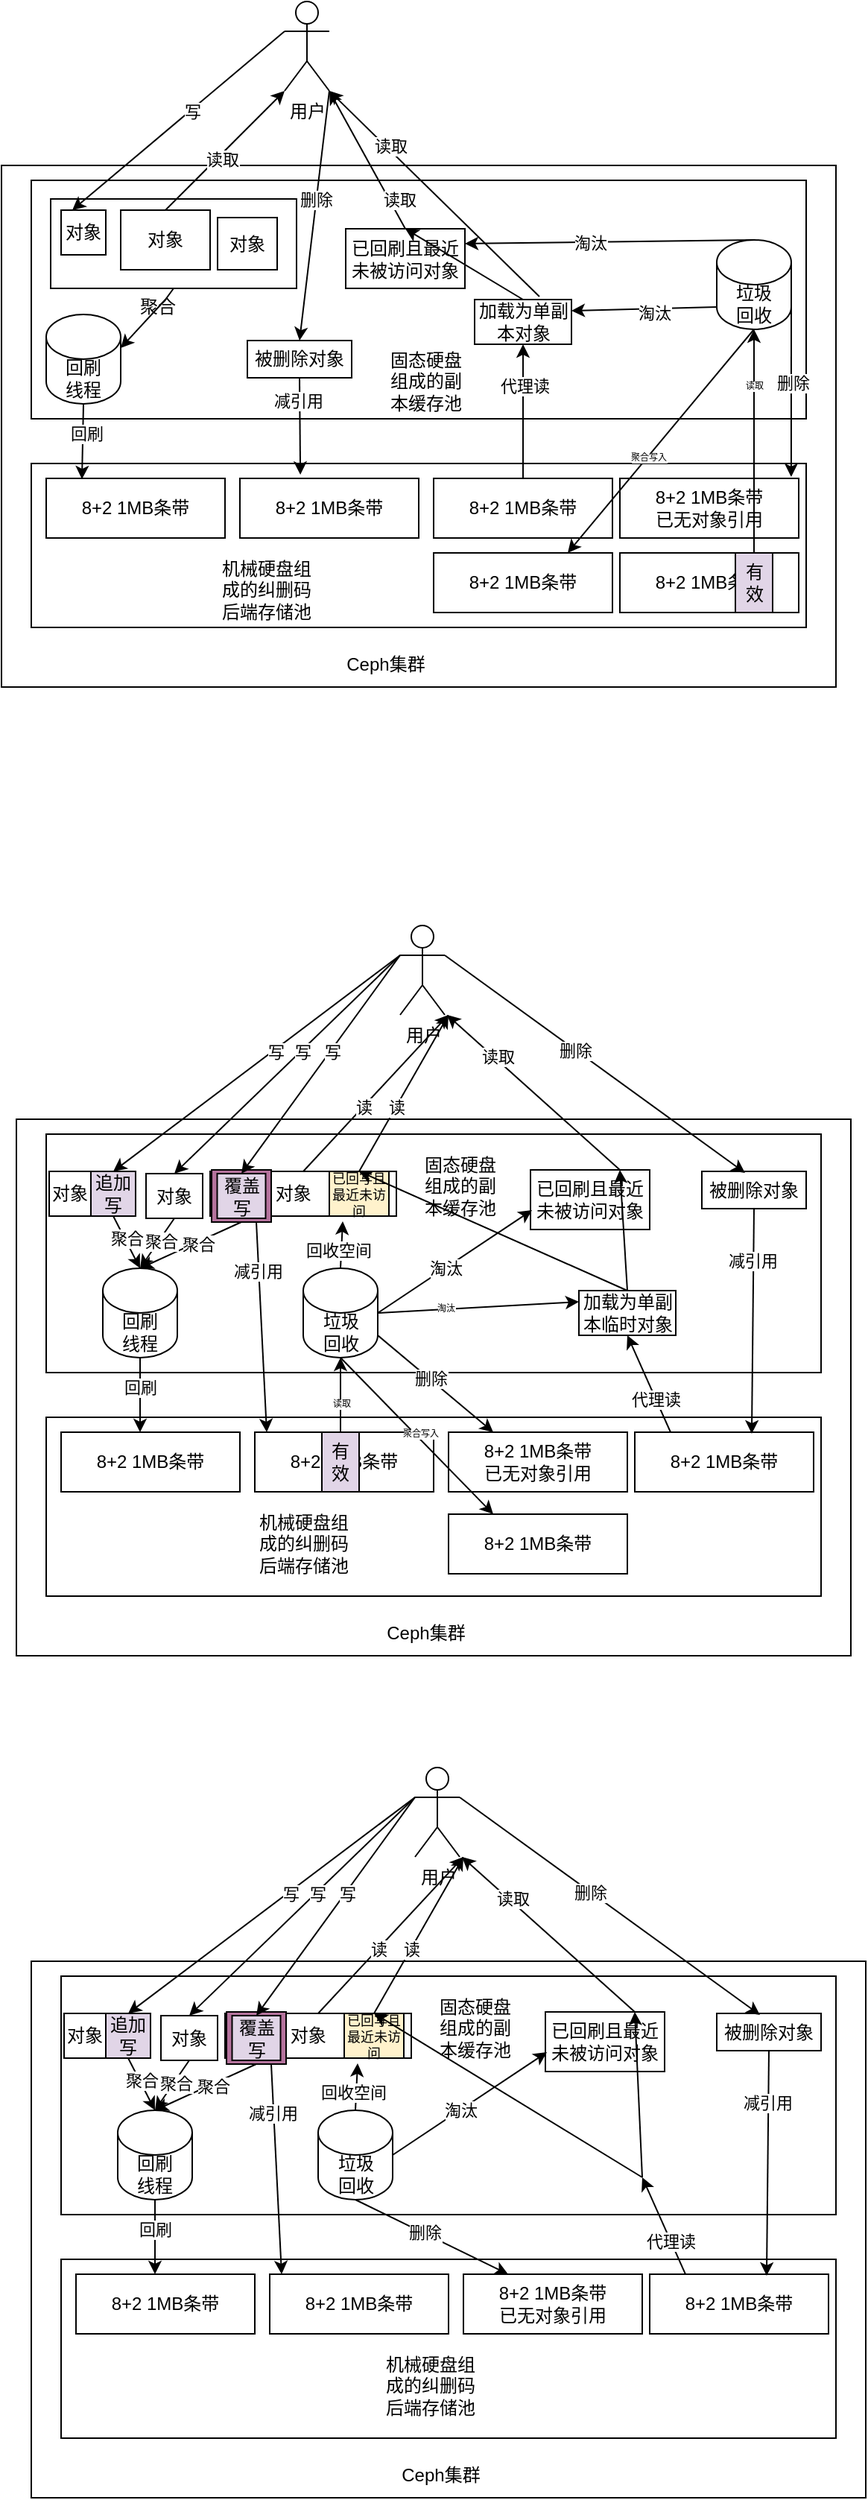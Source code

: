<mxfile version="16.2.4" type="github">
  <diagram id="rSxg76fsn9WhGjWiy16f" name="Page-1">
    <mxGraphModel dx="996" dy="1722" grid="1" gridSize="10" guides="1" tooltips="1" connect="1" arrows="1" fold="1" page="1" pageScale="1" pageWidth="827" pageHeight="1169" math="0" shadow="0">
      <root>
        <mxCell id="0" />
        <mxCell id="1" parent="0" />
        <mxCell id="ADjkdzr7C2Tf3Vvq1YZ3-55" value="" style="rounded=0;whiteSpace=wrap;html=1;" vertex="1" parent="1">
          <mxGeometry x="100" y="70" width="560" height="350" as="geometry" />
        </mxCell>
        <mxCell id="ADjkdzr7C2Tf3Vvq1YZ3-4" value="" style="rounded=0;whiteSpace=wrap;html=1;" vertex="1" parent="1">
          <mxGeometry x="120" y="80" width="520" height="160" as="geometry" />
        </mxCell>
        <mxCell id="ADjkdzr7C2Tf3Vvq1YZ3-5" value="" style="rounded=0;whiteSpace=wrap;html=1;" vertex="1" parent="1">
          <mxGeometry x="120" y="270" width="520" height="110" as="geometry" />
        </mxCell>
        <mxCell id="ADjkdzr7C2Tf3Vvq1YZ3-6" value="固态硬盘组成的副本缓存池" style="text;html=1;strokeColor=none;fillColor=none;align=center;verticalAlign=middle;whiteSpace=wrap;rounded=0;" vertex="1" parent="1">
          <mxGeometry x="355" y="190" width="60" height="50" as="geometry" />
        </mxCell>
        <mxCell id="ADjkdzr7C2Tf3Vvq1YZ3-7" value="机械硬盘组成的纠删码后端存储池" style="text;html=1;strokeColor=none;fillColor=none;align=center;verticalAlign=middle;whiteSpace=wrap;rounded=0;" vertex="1" parent="1">
          <mxGeometry x="242.5" y="320" width="70" height="70" as="geometry" />
        </mxCell>
        <mxCell id="ADjkdzr7C2Tf3Vvq1YZ3-15" value="8+2 1MB条带" style="rounded=0;whiteSpace=wrap;html=1;" vertex="1" parent="1">
          <mxGeometry x="130" y="280" width="120" height="40" as="geometry" />
        </mxCell>
        <mxCell id="ADjkdzr7C2Tf3Vvq1YZ3-19" value="" style="rounded=0;whiteSpace=wrap;html=1;" vertex="1" parent="1">
          <mxGeometry x="133" y="92.5" width="165" height="60" as="geometry" />
        </mxCell>
        <mxCell id="ADjkdzr7C2Tf3Vvq1YZ3-16" value="8+2 1MB条带" style="rounded=0;whiteSpace=wrap;html=1;" vertex="1" parent="1">
          <mxGeometry x="260" y="280" width="120" height="40" as="geometry" />
        </mxCell>
        <mxCell id="ADjkdzr7C2Tf3Vvq1YZ3-17" value="8+2 1MB条带&lt;br&gt;已无对象引用" style="rounded=0;whiteSpace=wrap;html=1;" vertex="1" parent="1">
          <mxGeometry x="515" y="280" width="120" height="40" as="geometry" />
        </mxCell>
        <mxCell id="ADjkdzr7C2Tf3Vvq1YZ3-18" value="8+2 1MB条带" style="rounded=0;whiteSpace=wrap;html=1;" vertex="1" parent="1">
          <mxGeometry x="390" y="280" width="120" height="40" as="geometry" />
        </mxCell>
        <mxCell id="ADjkdzr7C2Tf3Vvq1YZ3-8" value="对象" style="rounded=0;whiteSpace=wrap;html=1;" vertex="1" parent="1">
          <mxGeometry x="140" y="100" width="30" height="30" as="geometry" />
        </mxCell>
        <mxCell id="ADjkdzr7C2Tf3Vvq1YZ3-9" value="对象" style="rounded=0;whiteSpace=wrap;html=1;" vertex="1" parent="1">
          <mxGeometry x="180" y="100" width="60" height="40" as="geometry" />
        </mxCell>
        <mxCell id="ADjkdzr7C2Tf3Vvq1YZ3-10" value="对象" style="rounded=0;whiteSpace=wrap;html=1;" vertex="1" parent="1">
          <mxGeometry x="245" y="105" width="40" height="35" as="geometry" />
        </mxCell>
        <mxCell id="ADjkdzr7C2Tf3Vvq1YZ3-21" value="" style="endArrow=classic;html=1;rounded=0;exitX=0.5;exitY=1;exitDx=0;exitDy=0;entryX=1;entryY=0;entryDx=0;entryDy=22.5;entryPerimeter=0;" edge="1" parent="1" source="ADjkdzr7C2Tf3Vvq1YZ3-19" target="ADjkdzr7C2Tf3Vvq1YZ3-50">
          <mxGeometry width="50" height="50" relative="1" as="geometry">
            <mxPoint x="300" y="230" as="sourcePoint" />
            <mxPoint x="350" y="180" as="targetPoint" />
            <Array as="points">
              <mxPoint x="210" y="160" />
            </Array>
          </mxGeometry>
        </mxCell>
        <mxCell id="ADjkdzr7C2Tf3Vvq1YZ3-25" value="用户" style="shape=umlActor;verticalLabelPosition=bottom;verticalAlign=top;html=1;outlineConnect=0;" vertex="1" parent="1">
          <mxGeometry x="290" y="-40" width="30" height="60" as="geometry" />
        </mxCell>
        <mxCell id="ADjkdzr7C2Tf3Vvq1YZ3-26" value="" style="endArrow=classic;html=1;rounded=0;entryX=0.25;entryY=0;entryDx=0;entryDy=0;exitX=0;exitY=0.333;exitDx=0;exitDy=0;exitPerimeter=0;" edge="1" parent="1" source="ADjkdzr7C2Tf3Vvq1YZ3-25" target="ADjkdzr7C2Tf3Vvq1YZ3-8">
          <mxGeometry width="50" height="50" relative="1" as="geometry">
            <mxPoint x="310" y="-40" as="sourcePoint" />
            <mxPoint x="350" y="180" as="targetPoint" />
          </mxGeometry>
        </mxCell>
        <mxCell id="ADjkdzr7C2Tf3Vvq1YZ3-27" value="写" style="edgeLabel;html=1;align=center;verticalAlign=middle;resizable=0;points=[];" vertex="1" connectable="0" parent="ADjkdzr7C2Tf3Vvq1YZ3-26">
          <mxGeometry x="-0.122" y="1" relative="1" as="geometry">
            <mxPoint as="offset" />
          </mxGeometry>
        </mxCell>
        <mxCell id="ADjkdzr7C2Tf3Vvq1YZ3-28" value="" style="endArrow=classic;html=1;rounded=0;exitX=0.5;exitY=0;exitDx=0;exitDy=0;entryX=0;entryY=1;entryDx=0;entryDy=0;entryPerimeter=0;" edge="1" parent="1" source="ADjkdzr7C2Tf3Vvq1YZ3-9" target="ADjkdzr7C2Tf3Vvq1YZ3-25">
          <mxGeometry width="50" height="50" relative="1" as="geometry">
            <mxPoint x="308" y="190" as="sourcePoint" />
            <mxPoint x="320" y="-40" as="targetPoint" />
          </mxGeometry>
        </mxCell>
        <mxCell id="ADjkdzr7C2Tf3Vvq1YZ3-29" value="读取" style="edgeLabel;html=1;align=center;verticalAlign=middle;resizable=0;points=[];" vertex="1" connectable="0" parent="ADjkdzr7C2Tf3Vvq1YZ3-28">
          <mxGeometry x="-0.104" y="-3" relative="1" as="geometry">
            <mxPoint y="-1" as="offset" />
          </mxGeometry>
        </mxCell>
        <mxCell id="ADjkdzr7C2Tf3Vvq1YZ3-30" value="" style="endArrow=classic;html=1;rounded=0;entryX=1;entryY=1;entryDx=0;entryDy=0;entryPerimeter=0;exitX=0.5;exitY=0;exitDx=0;exitDy=0;" edge="1" parent="1" source="ADjkdzr7C2Tf3Vvq1YZ3-34" target="ADjkdzr7C2Tf3Vvq1YZ3-25">
          <mxGeometry width="50" height="50" relative="1" as="geometry">
            <mxPoint x="300" y="230" as="sourcePoint" />
            <mxPoint x="350" y="180" as="targetPoint" />
          </mxGeometry>
        </mxCell>
        <mxCell id="ADjkdzr7C2Tf3Vvq1YZ3-31" value="读取" style="edgeLabel;html=1;align=center;verticalAlign=middle;resizable=0;points=[];" vertex="1" connectable="0" parent="ADjkdzr7C2Tf3Vvq1YZ3-30">
          <mxGeometry x="0.44" y="-2" relative="1" as="geometry">
            <mxPoint x="31" y="48" as="offset" />
          </mxGeometry>
        </mxCell>
        <mxCell id="ADjkdzr7C2Tf3Vvq1YZ3-34" value="已回刷且最近未被访问对象" style="rounded=0;whiteSpace=wrap;html=1;" vertex="1" parent="1">
          <mxGeometry x="331" y="112.5" width="80" height="40" as="geometry" />
        </mxCell>
        <mxCell id="ADjkdzr7C2Tf3Vvq1YZ3-36" value="" style="endArrow=classic;html=1;rounded=0;exitX=0.5;exitY=0;exitDx=0;exitDy=0;exitPerimeter=0;entryX=1;entryY=0.25;entryDx=0;entryDy=0;" edge="1" parent="1" source="ADjkdzr7C2Tf3Vvq1YZ3-49" target="ADjkdzr7C2Tf3Vvq1YZ3-34">
          <mxGeometry width="50" height="50" relative="1" as="geometry">
            <mxPoint x="480" y="200" as="sourcePoint" />
            <mxPoint x="570" y="110" as="targetPoint" />
          </mxGeometry>
        </mxCell>
        <mxCell id="ADjkdzr7C2Tf3Vvq1YZ3-37" value="淘汰" style="edgeLabel;html=1;align=center;verticalAlign=middle;resizable=0;points=[];" vertex="1" connectable="0" parent="ADjkdzr7C2Tf3Vvq1YZ3-36">
          <mxGeometry x="0.31" y="1" relative="1" as="geometry">
            <mxPoint x="17" y="-1" as="offset" />
          </mxGeometry>
        </mxCell>
        <mxCell id="ADjkdzr7C2Tf3Vvq1YZ3-40" value="" style="endArrow=classic;html=1;rounded=0;entryX=0.338;entryY=-0.062;entryDx=0;entryDy=0;exitX=0.5;exitY=1;exitDx=0;exitDy=0;entryPerimeter=0;" edge="1" parent="1" source="ADjkdzr7C2Tf3Vvq1YZ3-41" target="ADjkdzr7C2Tf3Vvq1YZ3-16">
          <mxGeometry width="50" height="50" relative="1" as="geometry">
            <mxPoint x="480" y="200" as="sourcePoint" />
            <mxPoint x="530" y="150" as="targetPoint" />
          </mxGeometry>
        </mxCell>
        <mxCell id="ADjkdzr7C2Tf3Vvq1YZ3-44" value="减引用" style="edgeLabel;html=1;align=center;verticalAlign=middle;resizable=0;points=[];" vertex="1" connectable="0" parent="ADjkdzr7C2Tf3Vvq1YZ3-40">
          <mxGeometry x="-0.543" y="-1" relative="1" as="geometry">
            <mxPoint as="offset" />
          </mxGeometry>
        </mxCell>
        <mxCell id="ADjkdzr7C2Tf3Vvq1YZ3-41" value="被删除对象" style="rounded=0;whiteSpace=wrap;html=1;" vertex="1" parent="1">
          <mxGeometry x="265" y="187.5" width="70" height="25" as="geometry" />
        </mxCell>
        <mxCell id="ADjkdzr7C2Tf3Vvq1YZ3-42" value="" style="endArrow=classic;html=1;rounded=0;entryX=0.5;entryY=0;entryDx=0;entryDy=0;exitX=1;exitY=1;exitDx=0;exitDy=0;exitPerimeter=0;" edge="1" parent="1" source="ADjkdzr7C2Tf3Vvq1YZ3-25" target="ADjkdzr7C2Tf3Vvq1YZ3-41">
          <mxGeometry width="50" height="50" relative="1" as="geometry">
            <mxPoint x="320" y="-40" as="sourcePoint" />
            <mxPoint x="530" y="140" as="targetPoint" />
          </mxGeometry>
        </mxCell>
        <mxCell id="ADjkdzr7C2Tf3Vvq1YZ3-43" value="删除" style="edgeLabel;html=1;align=center;verticalAlign=middle;resizable=0;points=[];" vertex="1" connectable="0" parent="ADjkdzr7C2Tf3Vvq1YZ3-42">
          <mxGeometry x="-0.133" y="-1" relative="1" as="geometry">
            <mxPoint as="offset" />
          </mxGeometry>
        </mxCell>
        <mxCell id="ADjkdzr7C2Tf3Vvq1YZ3-45" value="" style="endArrow=classic;html=1;rounded=0;entryX=0.958;entryY=-0.025;entryDx=0;entryDy=0;exitX=1;exitY=1;exitDx=0;exitDy=-15;exitPerimeter=0;entryPerimeter=0;" edge="1" parent="1" source="ADjkdzr7C2Tf3Vvq1YZ3-49" target="ADjkdzr7C2Tf3Vvq1YZ3-17">
          <mxGeometry width="50" height="50" relative="1" as="geometry">
            <mxPoint x="480" y="190" as="sourcePoint" />
            <mxPoint x="530" y="140" as="targetPoint" />
          </mxGeometry>
        </mxCell>
        <mxCell id="ADjkdzr7C2Tf3Vvq1YZ3-47" value="删除" style="edgeLabel;html=1;align=center;verticalAlign=middle;resizable=0;points=[];" vertex="1" connectable="0" parent="ADjkdzr7C2Tf3Vvq1YZ3-45">
          <mxGeometry x="-0.118" relative="1" as="geometry">
            <mxPoint x="1" as="offset" />
          </mxGeometry>
        </mxCell>
        <mxCell id="ADjkdzr7C2Tf3Vvq1YZ3-48" value="加载为单副本对象" style="rounded=0;whiteSpace=wrap;html=1;" vertex="1" parent="1">
          <mxGeometry x="417.5" y="160" width="65" height="30" as="geometry" />
        </mxCell>
        <mxCell id="ADjkdzr7C2Tf3Vvq1YZ3-49" value="垃圾&lt;br&gt;回收" style="shape=cylinder3;whiteSpace=wrap;html=1;boundedLbl=1;backgroundOutline=1;size=15;" vertex="1" parent="1">
          <mxGeometry x="580" y="120" width="50" height="60" as="geometry" />
        </mxCell>
        <mxCell id="ADjkdzr7C2Tf3Vvq1YZ3-50" value="回刷&lt;br&gt;线程" style="shape=cylinder3;whiteSpace=wrap;html=1;boundedLbl=1;backgroundOutline=1;size=15;" vertex="1" parent="1">
          <mxGeometry x="130" y="170" width="50" height="60" as="geometry" />
        </mxCell>
        <mxCell id="ADjkdzr7C2Tf3Vvq1YZ3-51" value="聚合" style="text;html=1;strokeColor=none;fillColor=none;align=center;verticalAlign=middle;whiteSpace=wrap;rounded=0;" vertex="1" parent="1">
          <mxGeometry x="190" y="160" width="30" height="10" as="geometry" />
        </mxCell>
        <mxCell id="ADjkdzr7C2Tf3Vvq1YZ3-52" value="" style="endArrow=classic;html=1;rounded=0;exitX=0.5;exitY=1;exitDx=0;exitDy=0;exitPerimeter=0;entryX=0.2;entryY=0.013;entryDx=0;entryDy=0;entryPerimeter=0;" edge="1" parent="1" source="ADjkdzr7C2Tf3Vvq1YZ3-50" target="ADjkdzr7C2Tf3Vvq1YZ3-15">
          <mxGeometry width="50" height="50" relative="1" as="geometry">
            <mxPoint x="480" y="180" as="sourcePoint" />
            <mxPoint x="530" y="130" as="targetPoint" />
          </mxGeometry>
        </mxCell>
        <mxCell id="ADjkdzr7C2Tf3Vvq1YZ3-54" value="回刷" style="edgeLabel;html=1;align=center;verticalAlign=middle;resizable=0;points=[];" vertex="1" connectable="0" parent="ADjkdzr7C2Tf3Vvq1YZ3-52">
          <mxGeometry x="-0.44" relative="1" as="geometry">
            <mxPoint x="2" y="6" as="offset" />
          </mxGeometry>
        </mxCell>
        <mxCell id="ADjkdzr7C2Tf3Vvq1YZ3-56" value="Ceph集群" style="text;html=1;strokeColor=none;fillColor=none;align=center;verticalAlign=middle;whiteSpace=wrap;rounded=0;" vertex="1" parent="1">
          <mxGeometry x="327.5" y="390" width="60" height="30" as="geometry" />
        </mxCell>
        <mxCell id="ADjkdzr7C2Tf3Vvq1YZ3-61" value="" style="rounded=0;whiteSpace=wrap;html=1;" vertex="1" parent="1">
          <mxGeometry x="110" y="710" width="560" height="360" as="geometry" />
        </mxCell>
        <mxCell id="ADjkdzr7C2Tf3Vvq1YZ3-62" value="" style="rounded=0;whiteSpace=wrap;html=1;" vertex="1" parent="1">
          <mxGeometry x="130" y="720" width="520" height="160" as="geometry" />
        </mxCell>
        <mxCell id="ADjkdzr7C2Tf3Vvq1YZ3-63" value="" style="rounded=0;whiteSpace=wrap;html=1;" vertex="1" parent="1">
          <mxGeometry x="130" y="910" width="520" height="120" as="geometry" />
        </mxCell>
        <mxCell id="ADjkdzr7C2Tf3Vvq1YZ3-64" value="固态硬盘组成的副本缓存池" style="text;html=1;strokeColor=none;fillColor=none;align=center;verticalAlign=middle;whiteSpace=wrap;rounded=0;" vertex="1" parent="1">
          <mxGeometry x="377.5" y="730" width="60" height="50" as="geometry" />
        </mxCell>
        <mxCell id="ADjkdzr7C2Tf3Vvq1YZ3-65" value="机械硬盘组成的纠删码后端存储池" style="text;html=1;strokeColor=none;fillColor=none;align=center;verticalAlign=middle;whiteSpace=wrap;rounded=0;" vertex="1" parent="1">
          <mxGeometry x="267.5" y="960" width="70" height="70" as="geometry" />
        </mxCell>
        <mxCell id="ADjkdzr7C2Tf3Vvq1YZ3-66" value="8+2 1MB条带" style="rounded=0;whiteSpace=wrap;html=1;" vertex="1" parent="1">
          <mxGeometry x="140" y="920" width="120" height="40" as="geometry" />
        </mxCell>
        <mxCell id="ADjkdzr7C2Tf3Vvq1YZ3-67" value="8+2 1MB条带" style="rounded=0;whiteSpace=wrap;html=1;" vertex="1" parent="1">
          <mxGeometry x="270" y="920" width="120" height="40" as="geometry" />
        </mxCell>
        <mxCell id="ADjkdzr7C2Tf3Vvq1YZ3-68" value="8+2 1MB条带" style="rounded=0;whiteSpace=wrap;html=1;" vertex="1" parent="1">
          <mxGeometry x="525" y="920" width="120" height="40" as="geometry" />
        </mxCell>
        <mxCell id="ADjkdzr7C2Tf3Vvq1YZ3-69" value="8+2 1MB条带&lt;br&gt;已无对象引用" style="rounded=0;whiteSpace=wrap;html=1;" vertex="1" parent="1">
          <mxGeometry x="400" y="920" width="120" height="40" as="geometry" />
        </mxCell>
        <mxCell id="ADjkdzr7C2Tf3Vvq1YZ3-71" value="用户" style="shape=umlActor;verticalLabelPosition=bottom;verticalAlign=top;html=1;outlineConnect=0;" vertex="1" parent="1">
          <mxGeometry x="367.5" y="580" width="30" height="60" as="geometry" />
        </mxCell>
        <mxCell id="ADjkdzr7C2Tf3Vvq1YZ3-72" value="" style="endArrow=classic;html=1;rounded=0;entryX=0.5;entryY=0;entryDx=0;entryDy=0;exitX=0;exitY=0.333;exitDx=0;exitDy=0;exitPerimeter=0;" edge="1" parent="1" source="ADjkdzr7C2Tf3Vvq1YZ3-71" target="ADjkdzr7C2Tf3Vvq1YZ3-99">
          <mxGeometry width="50" height="50" relative="1" as="geometry">
            <mxPoint x="320" y="600" as="sourcePoint" />
            <mxPoint x="220" y="740" as="targetPoint" />
          </mxGeometry>
        </mxCell>
        <mxCell id="ADjkdzr7C2Tf3Vvq1YZ3-73" value="写" style="edgeLabel;html=1;align=center;verticalAlign=middle;resizable=0;points=[];" vertex="1" connectable="0" parent="ADjkdzr7C2Tf3Vvq1YZ3-72">
          <mxGeometry x="-0.122" y="1" relative="1" as="geometry">
            <mxPoint as="offset" />
          </mxGeometry>
        </mxCell>
        <mxCell id="ADjkdzr7C2Tf3Vvq1YZ3-74" value="" style="endArrow=classic;html=1;rounded=0;exitX=0.75;exitY=0;exitDx=0;exitDy=0;" edge="1" parent="1" source="ADjkdzr7C2Tf3Vvq1YZ3-76">
          <mxGeometry width="50" height="50" relative="1" as="geometry">
            <mxPoint x="429" y="870" as="sourcePoint" />
            <mxPoint x="399" y="640" as="targetPoint" />
          </mxGeometry>
        </mxCell>
        <mxCell id="ADjkdzr7C2Tf3Vvq1YZ3-75" value="读取" style="edgeLabel;html=1;align=center;verticalAlign=middle;resizable=0;points=[];" vertex="1" connectable="0" parent="ADjkdzr7C2Tf3Vvq1YZ3-74">
          <mxGeometry x="0.44" y="-2" relative="1" as="geometry">
            <mxPoint as="offset" />
          </mxGeometry>
        </mxCell>
        <mxCell id="ADjkdzr7C2Tf3Vvq1YZ3-76" value="已回刷且最近未被访问对象" style="rounded=0;whiteSpace=wrap;html=1;" vertex="1" parent="1">
          <mxGeometry x="455" y="744" width="80" height="40" as="geometry" />
        </mxCell>
        <mxCell id="ADjkdzr7C2Tf3Vvq1YZ3-77" value="" style="endArrow=classic;html=1;rounded=0;exitX=1;exitY=0.5;exitDx=0;exitDy=0;exitPerimeter=0;entryX=0.013;entryY=0.675;entryDx=0;entryDy=0;entryPerimeter=0;" edge="1" parent="1" source="ADjkdzr7C2Tf3Vvq1YZ3-87" target="ADjkdzr7C2Tf3Vvq1YZ3-76">
          <mxGeometry width="50" height="50" relative="1" as="geometry">
            <mxPoint x="490" y="840" as="sourcePoint" />
            <mxPoint x="532" y="770" as="targetPoint" />
          </mxGeometry>
        </mxCell>
        <mxCell id="ADjkdzr7C2Tf3Vvq1YZ3-78" value="淘汰" style="edgeLabel;html=1;align=center;verticalAlign=middle;resizable=0;points=[];" vertex="1" connectable="0" parent="ADjkdzr7C2Tf3Vvq1YZ3-77">
          <mxGeometry x="0.31" y="1" relative="1" as="geometry">
            <mxPoint x="-22" y="16" as="offset" />
          </mxGeometry>
        </mxCell>
        <mxCell id="ADjkdzr7C2Tf3Vvq1YZ3-79" value="" style="endArrow=classic;html=1;rounded=0;entryX=0.654;entryY=0.025;entryDx=0;entryDy=0;exitX=0.5;exitY=1;exitDx=0;exitDy=0;entryPerimeter=0;" edge="1" parent="1" source="ADjkdzr7C2Tf3Vvq1YZ3-81" target="ADjkdzr7C2Tf3Vvq1YZ3-68">
          <mxGeometry width="50" height="50" relative="1" as="geometry">
            <mxPoint x="490" y="840" as="sourcePoint" />
            <mxPoint x="540" y="790" as="targetPoint" />
          </mxGeometry>
        </mxCell>
        <mxCell id="ADjkdzr7C2Tf3Vvq1YZ3-80" value="减引用" style="edgeLabel;html=1;align=center;verticalAlign=middle;resizable=0;points=[];" vertex="1" connectable="0" parent="ADjkdzr7C2Tf3Vvq1YZ3-79">
          <mxGeometry x="-0.543" y="-1" relative="1" as="geometry">
            <mxPoint as="offset" />
          </mxGeometry>
        </mxCell>
        <mxCell id="ADjkdzr7C2Tf3Vvq1YZ3-81" value="被删除对象" style="rounded=0;whiteSpace=wrap;html=1;" vertex="1" parent="1">
          <mxGeometry x="570" y="745" width="70" height="25" as="geometry" />
        </mxCell>
        <mxCell id="ADjkdzr7C2Tf3Vvq1YZ3-82" value="" style="endArrow=classic;html=1;rounded=0;entryX=0.414;entryY=0.04;entryDx=0;entryDy=0;entryPerimeter=0;exitX=1;exitY=0.333;exitDx=0;exitDy=0;exitPerimeter=0;" edge="1" parent="1" source="ADjkdzr7C2Tf3Vvq1YZ3-71" target="ADjkdzr7C2Tf3Vvq1YZ3-81">
          <mxGeometry width="50" height="50" relative="1" as="geometry">
            <mxPoint x="330" y="600" as="sourcePoint" />
            <mxPoint x="540" y="780" as="targetPoint" />
          </mxGeometry>
        </mxCell>
        <mxCell id="ADjkdzr7C2Tf3Vvq1YZ3-83" value="删除" style="edgeLabel;html=1;align=center;verticalAlign=middle;resizable=0;points=[];" vertex="1" connectable="0" parent="ADjkdzr7C2Tf3Vvq1YZ3-82">
          <mxGeometry x="-0.133" y="-1" relative="1" as="geometry">
            <mxPoint as="offset" />
          </mxGeometry>
        </mxCell>
        <mxCell id="ADjkdzr7C2Tf3Vvq1YZ3-84" value="" style="endArrow=classic;html=1;rounded=0;entryX=0.25;entryY=0;entryDx=0;entryDy=0;exitX=1;exitY=1;exitDx=0;exitDy=-15;exitPerimeter=0;" edge="1" parent="1" source="ADjkdzr7C2Tf3Vvq1YZ3-87" target="ADjkdzr7C2Tf3Vvq1YZ3-69">
          <mxGeometry width="50" height="50" relative="1" as="geometry">
            <mxPoint x="490" y="830" as="sourcePoint" />
            <mxPoint x="540" y="780" as="targetPoint" />
          </mxGeometry>
        </mxCell>
        <mxCell id="ADjkdzr7C2Tf3Vvq1YZ3-85" value="删除" style="edgeLabel;html=1;align=center;verticalAlign=middle;resizable=0;points=[];" vertex="1" connectable="0" parent="ADjkdzr7C2Tf3Vvq1YZ3-84">
          <mxGeometry x="-0.118" relative="1" as="geometry">
            <mxPoint x="1" as="offset" />
          </mxGeometry>
        </mxCell>
        <mxCell id="ADjkdzr7C2Tf3Vvq1YZ3-86" value="加载为单副本临时对象" style="rounded=0;whiteSpace=wrap;html=1;" vertex="1" parent="1">
          <mxGeometry x="487.5" y="825" width="65" height="30" as="geometry" />
        </mxCell>
        <mxCell id="ADjkdzr7C2Tf3Vvq1YZ3-87" value="垃圾&lt;br&gt;回收" style="shape=cylinder3;whiteSpace=wrap;html=1;boundedLbl=1;backgroundOutline=1;size=15;" vertex="1" parent="1">
          <mxGeometry x="302.5" y="810" width="50" height="60" as="geometry" />
        </mxCell>
        <mxCell id="ADjkdzr7C2Tf3Vvq1YZ3-88" value="回刷&lt;br&gt;线程" style="shape=cylinder3;whiteSpace=wrap;html=1;boundedLbl=1;backgroundOutline=1;size=15;" vertex="1" parent="1">
          <mxGeometry x="168" y="810" width="50" height="60" as="geometry" />
        </mxCell>
        <mxCell id="ADjkdzr7C2Tf3Vvq1YZ3-90" value="" style="endArrow=classic;html=1;rounded=0;exitX=0.5;exitY=1;exitDx=0;exitDy=0;exitPerimeter=0;" edge="1" parent="1" source="ADjkdzr7C2Tf3Vvq1YZ3-88">
          <mxGeometry width="50" height="50" relative="1" as="geometry">
            <mxPoint x="490" y="820" as="sourcePoint" />
            <mxPoint x="193" y="920" as="targetPoint" />
          </mxGeometry>
        </mxCell>
        <mxCell id="ADjkdzr7C2Tf3Vvq1YZ3-91" value="回刷" style="edgeLabel;html=1;align=center;verticalAlign=middle;resizable=0;points=[];" vertex="1" connectable="0" parent="ADjkdzr7C2Tf3Vvq1YZ3-90">
          <mxGeometry x="-0.44" relative="1" as="geometry">
            <mxPoint y="6" as="offset" />
          </mxGeometry>
        </mxCell>
        <mxCell id="ADjkdzr7C2Tf3Vvq1YZ3-92" value="Ceph集群" style="text;html=1;strokeColor=none;fillColor=none;align=center;verticalAlign=middle;whiteSpace=wrap;rounded=0;" vertex="1" parent="1">
          <mxGeometry x="355" y="1040" width="60" height="30" as="geometry" />
        </mxCell>
        <mxCell id="ADjkdzr7C2Tf3Vvq1YZ3-93" value="对象&amp;nbsp; &amp;nbsp; &amp;nbsp; &amp;nbsp; &amp;nbsp;" style="rounded=0;whiteSpace=wrap;html=1;" vertex="1" parent="1">
          <mxGeometry x="132" y="745" width="58" height="30" as="geometry" />
        </mxCell>
        <mxCell id="ADjkdzr7C2Tf3Vvq1YZ3-97" value="对象&amp;nbsp; &amp;nbsp;&amp;nbsp;" style="rounded=0;whiteSpace=wrap;html=1;" vertex="1" parent="1">
          <mxGeometry x="240" y="745" width="125" height="30" as="geometry" />
        </mxCell>
        <mxCell id="ADjkdzr7C2Tf3Vvq1YZ3-99" value="追加写" style="rounded=0;whiteSpace=wrap;html=1;fillColor=#E1D5E7;" vertex="1" parent="1">
          <mxGeometry x="160" y="745" width="30" height="30" as="geometry" />
        </mxCell>
        <mxCell id="ADjkdzr7C2Tf3Vvq1YZ3-104" value="" style="endArrow=classic;html=1;rounded=0;entryX=0.5;entryY=0;entryDx=0;entryDy=0;exitX=0;exitY=0.333;exitDx=0;exitDy=0;exitPerimeter=0;" edge="1" parent="1" source="ADjkdzr7C2Tf3Vvq1YZ3-71" target="ADjkdzr7C2Tf3Vvq1YZ3-208">
          <mxGeometry width="50" height="50" relative="1" as="geometry">
            <mxPoint x="370" y="640" as="sourcePoint" />
            <mxPoint x="247.5" y="755" as="targetPoint" />
          </mxGeometry>
        </mxCell>
        <mxCell id="ADjkdzr7C2Tf3Vvq1YZ3-105" value="写" style="edgeLabel;html=1;align=center;verticalAlign=middle;resizable=0;points=[];" vertex="1" connectable="0" parent="ADjkdzr7C2Tf3Vvq1YZ3-104">
          <mxGeometry x="-0.122" y="1" relative="1" as="geometry">
            <mxPoint as="offset" />
          </mxGeometry>
        </mxCell>
        <mxCell id="ADjkdzr7C2Tf3Vvq1YZ3-106" value="" style="endArrow=classic;html=1;rounded=0;entryX=0.5;entryY=0;entryDx=0;entryDy=0;exitX=0.5;exitY=1;exitDx=0;exitDy=0;entryPerimeter=0;" edge="1" parent="1" source="ADjkdzr7C2Tf3Vvq1YZ3-99" target="ADjkdzr7C2Tf3Vvq1YZ3-88">
          <mxGeometry width="50" height="50" relative="1" as="geometry">
            <mxPoint x="390" y="660" as="sourcePoint" />
            <mxPoint x="257.5" y="765" as="targetPoint" />
          </mxGeometry>
        </mxCell>
        <mxCell id="ADjkdzr7C2Tf3Vvq1YZ3-107" value="聚合" style="edgeLabel;html=1;align=center;verticalAlign=middle;resizable=0;points=[];" vertex="1" connectable="0" parent="ADjkdzr7C2Tf3Vvq1YZ3-106">
          <mxGeometry x="-0.122" y="1" relative="1" as="geometry">
            <mxPoint as="offset" />
          </mxGeometry>
        </mxCell>
        <mxCell id="ADjkdzr7C2Tf3Vvq1YZ3-110" value="" style="endArrow=classic;html=1;rounded=0;entryX=0.5;entryY=0;entryDx=0;entryDy=0;exitX=0.5;exitY=1;exitDx=0;exitDy=0;entryPerimeter=0;" edge="1" parent="1" source="ADjkdzr7C2Tf3Vvq1YZ3-118" target="ADjkdzr7C2Tf3Vvq1YZ3-88">
          <mxGeometry width="50" height="50" relative="1" as="geometry">
            <mxPoint x="165.5" y="795" as="sourcePoint" />
            <mxPoint x="280" y="840" as="targetPoint" />
          </mxGeometry>
        </mxCell>
        <mxCell id="ADjkdzr7C2Tf3Vvq1YZ3-111" value="聚合" style="edgeLabel;html=1;align=center;verticalAlign=middle;resizable=0;points=[];" vertex="1" connectable="0" parent="ADjkdzr7C2Tf3Vvq1YZ3-110">
          <mxGeometry x="-0.122" y="1" relative="1" as="geometry">
            <mxPoint as="offset" />
          </mxGeometry>
        </mxCell>
        <mxCell id="ADjkdzr7C2Tf3Vvq1YZ3-113" value="" style="endArrow=classic;html=1;rounded=0;exitX=0.5;exitY=0;exitDx=0;exitDy=0;" edge="1" parent="1" source="ADjkdzr7C2Tf3Vvq1YZ3-97">
          <mxGeometry width="50" height="50" relative="1" as="geometry">
            <mxPoint x="380" y="740" as="sourcePoint" />
            <mxPoint x="400" y="640" as="targetPoint" />
          </mxGeometry>
        </mxCell>
        <mxCell id="ADjkdzr7C2Tf3Vvq1YZ3-114" value="读" style="edgeLabel;html=1;align=center;verticalAlign=middle;resizable=0;points=[];" vertex="1" connectable="0" parent="ADjkdzr7C2Tf3Vvq1YZ3-113">
          <mxGeometry x="-0.176" relative="1" as="geometry">
            <mxPoint as="offset" />
          </mxGeometry>
        </mxCell>
        <mxCell id="ADjkdzr7C2Tf3Vvq1YZ3-118" value="" style="rounded=0;whiteSpace=wrap;html=1;fillColor=#B5739D;" vertex="1" parent="1">
          <mxGeometry x="241" y="744" width="40" height="35" as="geometry" />
        </mxCell>
        <mxCell id="ADjkdzr7C2Tf3Vvq1YZ3-101" value="覆盖写" style="rounded=0;whiteSpace=wrap;html=1;fillColor=#E1D5E7;" vertex="1" parent="1">
          <mxGeometry x="244.75" y="746.5" width="32.5" height="30" as="geometry" />
        </mxCell>
        <mxCell id="ADjkdzr7C2Tf3Vvq1YZ3-119" value="" style="endArrow=classic;html=1;rounded=0;exitX=0.75;exitY=1;exitDx=0;exitDy=0;" edge="1" parent="1" source="ADjkdzr7C2Tf3Vvq1YZ3-118">
          <mxGeometry width="50" height="50" relative="1" as="geometry">
            <mxPoint x="495" y="862.5" as="sourcePoint" />
            <mxPoint x="278" y="920" as="targetPoint" />
          </mxGeometry>
        </mxCell>
        <mxCell id="ADjkdzr7C2Tf3Vvq1YZ3-120" value="减引用" style="edgeLabel;html=1;align=center;verticalAlign=middle;resizable=0;points=[];" vertex="1" connectable="0" parent="ADjkdzr7C2Tf3Vvq1YZ3-119">
          <mxGeometry x="-0.543" y="-1" relative="1" as="geometry">
            <mxPoint as="offset" />
          </mxGeometry>
        </mxCell>
        <mxCell id="ADjkdzr7C2Tf3Vvq1YZ3-122" value="" style="endArrow=classic;html=1;rounded=0;exitX=0.2;exitY=0;exitDx=0;exitDy=0;entryX=0.5;entryY=1;entryDx=0;entryDy=0;exitPerimeter=0;" edge="1" parent="1" source="ADjkdzr7C2Tf3Vvq1YZ3-68" target="ADjkdzr7C2Tf3Vvq1YZ3-86">
          <mxGeometry width="50" height="50" relative="1" as="geometry">
            <mxPoint x="500" y="890" as="sourcePoint" />
            <mxPoint x="550" y="850" as="targetPoint" />
          </mxGeometry>
        </mxCell>
        <mxCell id="ADjkdzr7C2Tf3Vvq1YZ3-123" value="代理读" style="edgeLabel;html=1;align=center;verticalAlign=middle;resizable=0;points=[];" vertex="1" connectable="0" parent="ADjkdzr7C2Tf3Vvq1YZ3-122">
          <mxGeometry x="-0.33" relative="1" as="geometry">
            <mxPoint as="offset" />
          </mxGeometry>
        </mxCell>
        <mxCell id="ADjkdzr7C2Tf3Vvq1YZ3-124" value="&lt;p style=&quot;line-height: 1 ; font-size: 11px&quot;&gt;&lt;span style=&quot;font-family: &amp;#34;helvetica&amp;#34; ; font-size: 9px&quot;&gt;已回写且最近未访问&lt;/span&gt;&lt;br style=&quot;font-size: 11px&quot;&gt;&lt;/p&gt;" style="rounded=0;whiteSpace=wrap;html=1;fillColor=#FFF2CC;fontSize=5;spacing=1;align=center;" vertex="1" parent="1">
          <mxGeometry x="320" y="745" width="40" height="30" as="geometry" />
        </mxCell>
        <mxCell id="ADjkdzr7C2Tf3Vvq1YZ3-128" value="" style="endArrow=classic;html=1;rounded=0;fontSize=11;exitX=0.5;exitY=0;exitDx=0;exitDy=0;exitPerimeter=0;entryX=0.225;entryY=1.117;entryDx=0;entryDy=0;entryPerimeter=0;" edge="1" parent="1" source="ADjkdzr7C2Tf3Vvq1YZ3-87" target="ADjkdzr7C2Tf3Vvq1YZ3-124">
          <mxGeometry width="50" height="50" relative="1" as="geometry">
            <mxPoint x="490" y="740" as="sourcePoint" />
            <mxPoint x="540" y="690" as="targetPoint" />
          </mxGeometry>
        </mxCell>
        <mxCell id="ADjkdzr7C2Tf3Vvq1YZ3-129" value="回收空间" style="edgeLabel;html=1;align=center;verticalAlign=middle;resizable=0;points=[];fontSize=11;" vertex="1" connectable="0" parent="ADjkdzr7C2Tf3Vvq1YZ3-128">
          <mxGeometry x="-0.208" y="2" relative="1" as="geometry">
            <mxPoint as="offset" />
          </mxGeometry>
        </mxCell>
        <mxCell id="ADjkdzr7C2Tf3Vvq1YZ3-190" value="" style="endArrow=classic;html=1;rounded=0;fontSize=11;exitX=0.5;exitY=0;exitDx=0;exitDy=0;entryX=0.75;entryY=0;entryDx=0;entryDy=0;" edge="1" parent="1" source="ADjkdzr7C2Tf3Vvq1YZ3-86" target="ADjkdzr7C2Tf3Vvq1YZ3-76">
          <mxGeometry width="50" height="50" relative="1" as="geometry">
            <mxPoint x="420" y="730" as="sourcePoint" />
            <mxPoint x="470" y="680" as="targetPoint" />
          </mxGeometry>
        </mxCell>
        <mxCell id="ADjkdzr7C2Tf3Vvq1YZ3-191" value="" style="endArrow=classic;html=1;rounded=0;fontSize=11;entryX=0;entryY=0.25;entryDx=0;entryDy=0;exitX=1;exitY=0.5;exitDx=0;exitDy=0;exitPerimeter=0;" edge="1" parent="1" source="ADjkdzr7C2Tf3Vvq1YZ3-87" target="ADjkdzr7C2Tf3Vvq1YZ3-86">
          <mxGeometry width="50" height="50" relative="1" as="geometry">
            <mxPoint x="420" y="730" as="sourcePoint" />
            <mxPoint x="470" y="680" as="targetPoint" />
          </mxGeometry>
        </mxCell>
        <mxCell id="ADjkdzr7C2Tf3Vvq1YZ3-217" value="淘汰" style="edgeLabel;html=1;align=center;verticalAlign=middle;resizable=0;points=[];fontSize=6;" vertex="1" connectable="0" parent="ADjkdzr7C2Tf3Vvq1YZ3-191">
          <mxGeometry x="-0.337" y="1" relative="1" as="geometry">
            <mxPoint as="offset" />
          </mxGeometry>
        </mxCell>
        <mxCell id="ADjkdzr7C2Tf3Vvq1YZ3-193" value="" style="endArrow=classic;html=1;rounded=0;fontSize=11;exitX=0.5;exitY=0;exitDx=0;exitDy=0;entryX=0.5;entryY=1;entryDx=0;entryDy=0;" edge="1" parent="1" source="ADjkdzr7C2Tf3Vvq1YZ3-18" target="ADjkdzr7C2Tf3Vvq1YZ3-48">
          <mxGeometry width="50" height="50" relative="1" as="geometry">
            <mxPoint x="420" y="230" as="sourcePoint" />
            <mxPoint x="470" y="180" as="targetPoint" />
          </mxGeometry>
        </mxCell>
        <mxCell id="ADjkdzr7C2Tf3Vvq1YZ3-194" value="代理读" style="edgeLabel;html=1;align=center;verticalAlign=middle;resizable=0;points=[];fontSize=11;" vertex="1" connectable="0" parent="ADjkdzr7C2Tf3Vvq1YZ3-193">
          <mxGeometry x="0.377" relative="1" as="geometry">
            <mxPoint x="1" as="offset" />
          </mxGeometry>
        </mxCell>
        <mxCell id="ADjkdzr7C2Tf3Vvq1YZ3-195" value="" style="endArrow=classic;html=1;rounded=0;fontSize=11;exitX=0.5;exitY=0;exitDx=0;exitDy=0;entryX=0.5;entryY=0;entryDx=0;entryDy=0;" edge="1" parent="1" source="ADjkdzr7C2Tf3Vvq1YZ3-48" target="ADjkdzr7C2Tf3Vvq1YZ3-34">
          <mxGeometry width="50" height="50" relative="1" as="geometry">
            <mxPoint x="420" y="230" as="sourcePoint" />
            <mxPoint x="470" y="180" as="targetPoint" />
          </mxGeometry>
        </mxCell>
        <mxCell id="ADjkdzr7C2Tf3Vvq1YZ3-196" value="" style="endArrow=classic;html=1;rounded=0;fontSize=11;exitX=0;exitY=1;exitDx=0;exitDy=-15;exitPerimeter=0;entryX=1;entryY=0.25;entryDx=0;entryDy=0;" edge="1" parent="1" source="ADjkdzr7C2Tf3Vvq1YZ3-49" target="ADjkdzr7C2Tf3Vvq1YZ3-48">
          <mxGeometry width="50" height="50" relative="1" as="geometry">
            <mxPoint x="420" y="230" as="sourcePoint" />
            <mxPoint x="470" y="180" as="targetPoint" />
          </mxGeometry>
        </mxCell>
        <mxCell id="ADjkdzr7C2Tf3Vvq1YZ3-197" value="淘汰" style="edgeLabel;html=1;align=center;verticalAlign=middle;resizable=0;points=[];" vertex="1" connectable="0" parent="1">
          <mxGeometry x="552.495" y="132.504" as="geometry">
            <mxPoint x="-15" y="36" as="offset" />
          </mxGeometry>
        </mxCell>
        <mxCell id="ADjkdzr7C2Tf3Vvq1YZ3-201" value="" style="endArrow=classic;html=1;rounded=0;exitX=0.669;exitY=-0.067;exitDx=0;exitDy=0;exitPerimeter=0;" edge="1" parent="1" source="ADjkdzr7C2Tf3Vvq1YZ3-48">
          <mxGeometry width="50" height="50" relative="1" as="geometry">
            <mxPoint x="459" y="122.5" as="sourcePoint" />
            <mxPoint x="320" y="20" as="targetPoint" />
          </mxGeometry>
        </mxCell>
        <mxCell id="ADjkdzr7C2Tf3Vvq1YZ3-202" value="读取" style="edgeLabel;html=1;align=center;verticalAlign=middle;resizable=0;points=[];" vertex="1" connectable="0" parent="ADjkdzr7C2Tf3Vvq1YZ3-201">
          <mxGeometry x="0.44" y="-2" relative="1" as="geometry">
            <mxPoint as="offset" />
          </mxGeometry>
        </mxCell>
        <mxCell id="ADjkdzr7C2Tf3Vvq1YZ3-208" value="对象" style="rounded=0;whiteSpace=wrap;html=1;" vertex="1" parent="1">
          <mxGeometry x="197" y="746.5" width="38" height="30" as="geometry" />
        </mxCell>
        <mxCell id="ADjkdzr7C2Tf3Vvq1YZ3-211" value="" style="endArrow=classic;html=1;rounded=0;entryX=0.5;entryY=0;entryDx=0;entryDy=0;exitX=0;exitY=0.333;exitDx=0;exitDy=0;exitPerimeter=0;" edge="1" parent="1" source="ADjkdzr7C2Tf3Vvq1YZ3-71" target="ADjkdzr7C2Tf3Vvq1YZ3-101">
          <mxGeometry width="50" height="50" relative="1" as="geometry">
            <mxPoint x="377.5" y="610" as="sourcePoint" />
            <mxPoint x="226" y="756.5" as="targetPoint" />
          </mxGeometry>
        </mxCell>
        <mxCell id="ADjkdzr7C2Tf3Vvq1YZ3-212" value="写" style="edgeLabel;html=1;align=center;verticalAlign=middle;resizable=0;points=[];" vertex="1" connectable="0" parent="ADjkdzr7C2Tf3Vvq1YZ3-211">
          <mxGeometry x="-0.122" y="1" relative="1" as="geometry">
            <mxPoint as="offset" />
          </mxGeometry>
        </mxCell>
        <mxCell id="ADjkdzr7C2Tf3Vvq1YZ3-213" value="" style="endArrow=classic;html=1;rounded=0;entryX=0.5;entryY=0;entryDx=0;entryDy=0;exitX=0.5;exitY=1;exitDx=0;exitDy=0;entryPerimeter=0;" edge="1" parent="1" source="ADjkdzr7C2Tf3Vvq1YZ3-208" target="ADjkdzr7C2Tf3Vvq1YZ3-88">
          <mxGeometry width="50" height="50" relative="1" as="geometry">
            <mxPoint x="271" y="789" as="sourcePoint" />
            <mxPoint x="210" y="820" as="targetPoint" />
          </mxGeometry>
        </mxCell>
        <mxCell id="ADjkdzr7C2Tf3Vvq1YZ3-214" value="聚合" style="edgeLabel;html=1;align=center;verticalAlign=middle;resizable=0;points=[];" vertex="1" connectable="0" parent="ADjkdzr7C2Tf3Vvq1YZ3-213">
          <mxGeometry x="-0.122" y="1" relative="1" as="geometry">
            <mxPoint as="offset" />
          </mxGeometry>
        </mxCell>
        <mxCell id="ADjkdzr7C2Tf3Vvq1YZ3-215" value="" style="endArrow=classic;html=1;rounded=0;exitX=0.5;exitY=0;exitDx=0;exitDy=0;" edge="1" parent="1" source="ADjkdzr7C2Tf3Vvq1YZ3-124">
          <mxGeometry width="50" height="50" relative="1" as="geometry">
            <mxPoint x="312.5" y="755" as="sourcePoint" />
            <mxPoint x="400" y="640" as="targetPoint" />
          </mxGeometry>
        </mxCell>
        <mxCell id="ADjkdzr7C2Tf3Vvq1YZ3-216" value="读" style="edgeLabel;html=1;align=center;verticalAlign=middle;resizable=0;points=[];" vertex="1" connectable="0" parent="ADjkdzr7C2Tf3Vvq1YZ3-215">
          <mxGeometry x="-0.176" relative="1" as="geometry">
            <mxPoint as="offset" />
          </mxGeometry>
        </mxCell>
        <mxCell id="ADjkdzr7C2Tf3Vvq1YZ3-218" value="" style="endArrow=classic;html=1;rounded=0;fontSize=11;exitX=0.5;exitY=0;exitDx=0;exitDy=0;entryX=0.5;entryY=0;entryDx=0;entryDy=0;" edge="1" parent="1" source="ADjkdzr7C2Tf3Vvq1YZ3-86" target="ADjkdzr7C2Tf3Vvq1YZ3-124">
          <mxGeometry width="50" height="50" relative="1" as="geometry">
            <mxPoint x="467.5" y="835" as="sourcePoint" />
            <mxPoint x="525" y="754" as="targetPoint" />
          </mxGeometry>
        </mxCell>
        <mxCell id="ADjkdzr7C2Tf3Vvq1YZ3-219" value="" style="rounded=0;whiteSpace=wrap;html=1;" vertex="1" parent="1">
          <mxGeometry x="120" y="1275" width="560" height="360" as="geometry" />
        </mxCell>
        <mxCell id="ADjkdzr7C2Tf3Vvq1YZ3-220" value="" style="rounded=0;whiteSpace=wrap;html=1;" vertex="1" parent="1">
          <mxGeometry x="140" y="1285" width="520" height="160" as="geometry" />
        </mxCell>
        <mxCell id="ADjkdzr7C2Tf3Vvq1YZ3-221" value="" style="rounded=0;whiteSpace=wrap;html=1;" vertex="1" parent="1">
          <mxGeometry x="140" y="1475" width="520" height="120" as="geometry" />
        </mxCell>
        <mxCell id="ADjkdzr7C2Tf3Vvq1YZ3-222" value="固态硬盘组成的副本缓存池" style="text;html=1;strokeColor=none;fillColor=none;align=center;verticalAlign=middle;whiteSpace=wrap;rounded=0;" vertex="1" parent="1">
          <mxGeometry x="387.5" y="1295" width="60" height="50" as="geometry" />
        </mxCell>
        <mxCell id="ADjkdzr7C2Tf3Vvq1YZ3-223" value="机械硬盘组成的纠删码后端存储池" style="text;html=1;strokeColor=none;fillColor=none;align=center;verticalAlign=middle;whiteSpace=wrap;rounded=0;" vertex="1" parent="1">
          <mxGeometry x="352.5" y="1525" width="70" height="70" as="geometry" />
        </mxCell>
        <mxCell id="ADjkdzr7C2Tf3Vvq1YZ3-224" value="8+2 1MB条带" style="rounded=0;whiteSpace=wrap;html=1;" vertex="1" parent="1">
          <mxGeometry x="150" y="1485" width="120" height="40" as="geometry" />
        </mxCell>
        <mxCell id="ADjkdzr7C2Tf3Vvq1YZ3-225" value="8+2 1MB条带" style="rounded=0;whiteSpace=wrap;html=1;" vertex="1" parent="1">
          <mxGeometry x="280" y="1485" width="120" height="40" as="geometry" />
        </mxCell>
        <mxCell id="ADjkdzr7C2Tf3Vvq1YZ3-226" value="8+2 1MB条带" style="rounded=0;whiteSpace=wrap;html=1;" vertex="1" parent="1">
          <mxGeometry x="535" y="1485" width="120" height="40" as="geometry" />
        </mxCell>
        <mxCell id="ADjkdzr7C2Tf3Vvq1YZ3-227" value="8+2 1MB条带&lt;br&gt;已无对象引用" style="rounded=0;whiteSpace=wrap;html=1;" vertex="1" parent="1">
          <mxGeometry x="410" y="1485" width="120" height="40" as="geometry" />
        </mxCell>
        <mxCell id="ADjkdzr7C2Tf3Vvq1YZ3-228" value="用户" style="shape=umlActor;verticalLabelPosition=bottom;verticalAlign=top;html=1;outlineConnect=0;" vertex="1" parent="1">
          <mxGeometry x="377.5" y="1145" width="30" height="60" as="geometry" />
        </mxCell>
        <mxCell id="ADjkdzr7C2Tf3Vvq1YZ3-229" value="" style="endArrow=classic;html=1;rounded=0;entryX=0.5;entryY=0;entryDx=0;entryDy=0;exitX=0;exitY=0.333;exitDx=0;exitDy=0;exitPerimeter=0;" edge="1" parent="1" source="ADjkdzr7C2Tf3Vvq1YZ3-228" target="ADjkdzr7C2Tf3Vvq1YZ3-251">
          <mxGeometry width="50" height="50" relative="1" as="geometry">
            <mxPoint x="330" y="1165" as="sourcePoint" />
            <mxPoint x="230" y="1305" as="targetPoint" />
          </mxGeometry>
        </mxCell>
        <mxCell id="ADjkdzr7C2Tf3Vvq1YZ3-230" value="写" style="edgeLabel;html=1;align=center;verticalAlign=middle;resizable=0;points=[];" vertex="1" connectable="0" parent="ADjkdzr7C2Tf3Vvq1YZ3-229">
          <mxGeometry x="-0.122" y="1" relative="1" as="geometry">
            <mxPoint as="offset" />
          </mxGeometry>
        </mxCell>
        <mxCell id="ADjkdzr7C2Tf3Vvq1YZ3-231" value="" style="endArrow=classic;html=1;rounded=0;exitX=0.75;exitY=0;exitDx=0;exitDy=0;" edge="1" parent="1" source="ADjkdzr7C2Tf3Vvq1YZ3-233">
          <mxGeometry width="50" height="50" relative="1" as="geometry">
            <mxPoint x="439" y="1435" as="sourcePoint" />
            <mxPoint x="409" y="1205" as="targetPoint" />
          </mxGeometry>
        </mxCell>
        <mxCell id="ADjkdzr7C2Tf3Vvq1YZ3-232" value="读取" style="edgeLabel;html=1;align=center;verticalAlign=middle;resizable=0;points=[];" vertex="1" connectable="0" parent="ADjkdzr7C2Tf3Vvq1YZ3-231">
          <mxGeometry x="0.44" y="-2" relative="1" as="geometry">
            <mxPoint as="offset" />
          </mxGeometry>
        </mxCell>
        <mxCell id="ADjkdzr7C2Tf3Vvq1YZ3-233" value="已回刷且最近未被访问对象" style="rounded=0;whiteSpace=wrap;html=1;" vertex="1" parent="1">
          <mxGeometry x="465" y="1309" width="80" height="40" as="geometry" />
        </mxCell>
        <mxCell id="ADjkdzr7C2Tf3Vvq1YZ3-234" value="" style="endArrow=classic;html=1;rounded=0;exitX=1;exitY=0.5;exitDx=0;exitDy=0;exitPerimeter=0;entryX=0.013;entryY=0.675;entryDx=0;entryDy=0;entryPerimeter=0;" edge="1" parent="1" source="ADjkdzr7C2Tf3Vvq1YZ3-244" target="ADjkdzr7C2Tf3Vvq1YZ3-233">
          <mxGeometry width="50" height="50" relative="1" as="geometry">
            <mxPoint x="500" y="1405" as="sourcePoint" />
            <mxPoint x="542" y="1335" as="targetPoint" />
          </mxGeometry>
        </mxCell>
        <mxCell id="ADjkdzr7C2Tf3Vvq1YZ3-235" value="淘汰" style="edgeLabel;html=1;align=center;verticalAlign=middle;resizable=0;points=[];" vertex="1" connectable="0" parent="ADjkdzr7C2Tf3Vvq1YZ3-234">
          <mxGeometry x="0.31" y="1" relative="1" as="geometry">
            <mxPoint x="-22" y="16" as="offset" />
          </mxGeometry>
        </mxCell>
        <mxCell id="ADjkdzr7C2Tf3Vvq1YZ3-236" value="" style="endArrow=classic;html=1;rounded=0;entryX=0.654;entryY=0.025;entryDx=0;entryDy=0;exitX=0.5;exitY=1;exitDx=0;exitDy=0;entryPerimeter=0;" edge="1" parent="1" source="ADjkdzr7C2Tf3Vvq1YZ3-238" target="ADjkdzr7C2Tf3Vvq1YZ3-226">
          <mxGeometry width="50" height="50" relative="1" as="geometry">
            <mxPoint x="500" y="1405" as="sourcePoint" />
            <mxPoint x="550" y="1355" as="targetPoint" />
          </mxGeometry>
        </mxCell>
        <mxCell id="ADjkdzr7C2Tf3Vvq1YZ3-237" value="减引用" style="edgeLabel;html=1;align=center;verticalAlign=middle;resizable=0;points=[];" vertex="1" connectable="0" parent="ADjkdzr7C2Tf3Vvq1YZ3-236">
          <mxGeometry x="-0.543" y="-1" relative="1" as="geometry">
            <mxPoint as="offset" />
          </mxGeometry>
        </mxCell>
        <mxCell id="ADjkdzr7C2Tf3Vvq1YZ3-238" value="被删除对象" style="rounded=0;whiteSpace=wrap;html=1;" vertex="1" parent="1">
          <mxGeometry x="580" y="1310" width="70" height="25" as="geometry" />
        </mxCell>
        <mxCell id="ADjkdzr7C2Tf3Vvq1YZ3-239" value="" style="endArrow=classic;html=1;rounded=0;entryX=0.414;entryY=0.04;entryDx=0;entryDy=0;entryPerimeter=0;exitX=1;exitY=0.333;exitDx=0;exitDy=0;exitPerimeter=0;" edge="1" parent="1" source="ADjkdzr7C2Tf3Vvq1YZ3-228" target="ADjkdzr7C2Tf3Vvq1YZ3-238">
          <mxGeometry width="50" height="50" relative="1" as="geometry">
            <mxPoint x="340" y="1165" as="sourcePoint" />
            <mxPoint x="550" y="1345" as="targetPoint" />
          </mxGeometry>
        </mxCell>
        <mxCell id="ADjkdzr7C2Tf3Vvq1YZ3-240" value="删除" style="edgeLabel;html=1;align=center;verticalAlign=middle;resizable=0;points=[];" vertex="1" connectable="0" parent="ADjkdzr7C2Tf3Vvq1YZ3-239">
          <mxGeometry x="-0.133" y="-1" relative="1" as="geometry">
            <mxPoint as="offset" />
          </mxGeometry>
        </mxCell>
        <mxCell id="ADjkdzr7C2Tf3Vvq1YZ3-241" value="" style="endArrow=classic;html=1;rounded=0;entryX=0.25;entryY=0;entryDx=0;entryDy=0;exitX=0.5;exitY=1;exitDx=0;exitDy=0;exitPerimeter=0;" edge="1" parent="1" source="ADjkdzr7C2Tf3Vvq1YZ3-244" target="ADjkdzr7C2Tf3Vvq1YZ3-227">
          <mxGeometry width="50" height="50" relative="1" as="geometry">
            <mxPoint x="500" y="1395" as="sourcePoint" />
            <mxPoint x="550" y="1345" as="targetPoint" />
          </mxGeometry>
        </mxCell>
        <mxCell id="ADjkdzr7C2Tf3Vvq1YZ3-242" value="删除" style="edgeLabel;html=1;align=center;verticalAlign=middle;resizable=0;points=[];" vertex="1" connectable="0" parent="ADjkdzr7C2Tf3Vvq1YZ3-241">
          <mxGeometry x="-0.118" relative="1" as="geometry">
            <mxPoint x="1" as="offset" />
          </mxGeometry>
        </mxCell>
        <mxCell id="ADjkdzr7C2Tf3Vvq1YZ3-244" value="垃圾&lt;br&gt;回收" style="shape=cylinder3;whiteSpace=wrap;html=1;boundedLbl=1;backgroundOutline=1;size=15;" vertex="1" parent="1">
          <mxGeometry x="312.5" y="1375" width="50" height="60" as="geometry" />
        </mxCell>
        <mxCell id="ADjkdzr7C2Tf3Vvq1YZ3-245" value="回刷&lt;br&gt;线程" style="shape=cylinder3;whiteSpace=wrap;html=1;boundedLbl=1;backgroundOutline=1;size=15;" vertex="1" parent="1">
          <mxGeometry x="178" y="1375" width="50" height="60" as="geometry" />
        </mxCell>
        <mxCell id="ADjkdzr7C2Tf3Vvq1YZ3-246" value="" style="endArrow=classic;html=1;rounded=0;exitX=0.5;exitY=1;exitDx=0;exitDy=0;exitPerimeter=0;" edge="1" parent="1" source="ADjkdzr7C2Tf3Vvq1YZ3-245">
          <mxGeometry width="50" height="50" relative="1" as="geometry">
            <mxPoint x="500" y="1385" as="sourcePoint" />
            <mxPoint x="203" y="1485" as="targetPoint" />
          </mxGeometry>
        </mxCell>
        <mxCell id="ADjkdzr7C2Tf3Vvq1YZ3-247" value="回刷" style="edgeLabel;html=1;align=center;verticalAlign=middle;resizable=0;points=[];" vertex="1" connectable="0" parent="ADjkdzr7C2Tf3Vvq1YZ3-246">
          <mxGeometry x="-0.44" relative="1" as="geometry">
            <mxPoint y="6" as="offset" />
          </mxGeometry>
        </mxCell>
        <mxCell id="ADjkdzr7C2Tf3Vvq1YZ3-248" value="Ceph集群" style="text;html=1;strokeColor=none;fillColor=none;align=center;verticalAlign=middle;whiteSpace=wrap;rounded=0;" vertex="1" parent="1">
          <mxGeometry x="365" y="1605" width="60" height="30" as="geometry" />
        </mxCell>
        <mxCell id="ADjkdzr7C2Tf3Vvq1YZ3-249" value="对象&amp;nbsp; &amp;nbsp; &amp;nbsp; &amp;nbsp; &amp;nbsp;" style="rounded=0;whiteSpace=wrap;html=1;" vertex="1" parent="1">
          <mxGeometry x="142" y="1310" width="58" height="30" as="geometry" />
        </mxCell>
        <mxCell id="ADjkdzr7C2Tf3Vvq1YZ3-250" value="对象&amp;nbsp; &amp;nbsp;&amp;nbsp;" style="rounded=0;whiteSpace=wrap;html=1;" vertex="1" parent="1">
          <mxGeometry x="250" y="1310" width="125" height="30" as="geometry" />
        </mxCell>
        <mxCell id="ADjkdzr7C2Tf3Vvq1YZ3-251" value="追加写" style="rounded=0;whiteSpace=wrap;html=1;fillColor=#E1D5E7;" vertex="1" parent="1">
          <mxGeometry x="170" y="1310" width="30" height="30" as="geometry" />
        </mxCell>
        <mxCell id="ADjkdzr7C2Tf3Vvq1YZ3-252" value="" style="endArrow=classic;html=1;rounded=0;entryX=0.5;entryY=0;entryDx=0;entryDy=0;exitX=0;exitY=0.333;exitDx=0;exitDy=0;exitPerimeter=0;" edge="1" parent="1" source="ADjkdzr7C2Tf3Vvq1YZ3-228" target="ADjkdzr7C2Tf3Vvq1YZ3-272">
          <mxGeometry width="50" height="50" relative="1" as="geometry">
            <mxPoint x="380" y="1205" as="sourcePoint" />
            <mxPoint x="257.5" y="1320" as="targetPoint" />
          </mxGeometry>
        </mxCell>
        <mxCell id="ADjkdzr7C2Tf3Vvq1YZ3-253" value="写" style="edgeLabel;html=1;align=center;verticalAlign=middle;resizable=0;points=[];" vertex="1" connectable="0" parent="ADjkdzr7C2Tf3Vvq1YZ3-252">
          <mxGeometry x="-0.122" y="1" relative="1" as="geometry">
            <mxPoint as="offset" />
          </mxGeometry>
        </mxCell>
        <mxCell id="ADjkdzr7C2Tf3Vvq1YZ3-254" value="" style="endArrow=classic;html=1;rounded=0;entryX=0.5;entryY=0;entryDx=0;entryDy=0;exitX=0.5;exitY=1;exitDx=0;exitDy=0;entryPerimeter=0;" edge="1" parent="1" source="ADjkdzr7C2Tf3Vvq1YZ3-251" target="ADjkdzr7C2Tf3Vvq1YZ3-245">
          <mxGeometry width="50" height="50" relative="1" as="geometry">
            <mxPoint x="400" y="1225" as="sourcePoint" />
            <mxPoint x="267.5" y="1330" as="targetPoint" />
          </mxGeometry>
        </mxCell>
        <mxCell id="ADjkdzr7C2Tf3Vvq1YZ3-255" value="聚合" style="edgeLabel;html=1;align=center;verticalAlign=middle;resizable=0;points=[];" vertex="1" connectable="0" parent="ADjkdzr7C2Tf3Vvq1YZ3-254">
          <mxGeometry x="-0.122" y="1" relative="1" as="geometry">
            <mxPoint as="offset" />
          </mxGeometry>
        </mxCell>
        <mxCell id="ADjkdzr7C2Tf3Vvq1YZ3-256" value="" style="endArrow=classic;html=1;rounded=0;entryX=0.5;entryY=0;entryDx=0;entryDy=0;exitX=0.5;exitY=1;exitDx=0;exitDy=0;entryPerimeter=0;" edge="1" parent="1" source="ADjkdzr7C2Tf3Vvq1YZ3-260" target="ADjkdzr7C2Tf3Vvq1YZ3-245">
          <mxGeometry width="50" height="50" relative="1" as="geometry">
            <mxPoint x="175.5" y="1360" as="sourcePoint" />
            <mxPoint x="290" y="1405" as="targetPoint" />
          </mxGeometry>
        </mxCell>
        <mxCell id="ADjkdzr7C2Tf3Vvq1YZ3-257" value="聚合" style="edgeLabel;html=1;align=center;verticalAlign=middle;resizable=0;points=[];" vertex="1" connectable="0" parent="ADjkdzr7C2Tf3Vvq1YZ3-256">
          <mxGeometry x="-0.122" y="1" relative="1" as="geometry">
            <mxPoint as="offset" />
          </mxGeometry>
        </mxCell>
        <mxCell id="ADjkdzr7C2Tf3Vvq1YZ3-258" value="" style="endArrow=classic;html=1;rounded=0;exitX=0.5;exitY=0;exitDx=0;exitDy=0;" edge="1" parent="1" source="ADjkdzr7C2Tf3Vvq1YZ3-250">
          <mxGeometry width="50" height="50" relative="1" as="geometry">
            <mxPoint x="390" y="1305" as="sourcePoint" />
            <mxPoint x="410" y="1205" as="targetPoint" />
          </mxGeometry>
        </mxCell>
        <mxCell id="ADjkdzr7C2Tf3Vvq1YZ3-259" value="读" style="edgeLabel;html=1;align=center;verticalAlign=middle;resizable=0;points=[];" vertex="1" connectable="0" parent="ADjkdzr7C2Tf3Vvq1YZ3-258">
          <mxGeometry x="-0.176" relative="1" as="geometry">
            <mxPoint as="offset" />
          </mxGeometry>
        </mxCell>
        <mxCell id="ADjkdzr7C2Tf3Vvq1YZ3-260" value="" style="rounded=0;whiteSpace=wrap;html=1;fillColor=#B5739D;" vertex="1" parent="1">
          <mxGeometry x="251" y="1309" width="40" height="35" as="geometry" />
        </mxCell>
        <mxCell id="ADjkdzr7C2Tf3Vvq1YZ3-261" value="覆盖写" style="rounded=0;whiteSpace=wrap;html=1;fillColor=#E1D5E7;" vertex="1" parent="1">
          <mxGeometry x="254.75" y="1311.5" width="32.5" height="30" as="geometry" />
        </mxCell>
        <mxCell id="ADjkdzr7C2Tf3Vvq1YZ3-262" value="" style="endArrow=classic;html=1;rounded=0;exitX=0.75;exitY=1;exitDx=0;exitDy=0;" edge="1" parent="1" source="ADjkdzr7C2Tf3Vvq1YZ3-260">
          <mxGeometry width="50" height="50" relative="1" as="geometry">
            <mxPoint x="505" y="1427.5" as="sourcePoint" />
            <mxPoint x="288" y="1485" as="targetPoint" />
          </mxGeometry>
        </mxCell>
        <mxCell id="ADjkdzr7C2Tf3Vvq1YZ3-263" value="减引用" style="edgeLabel;html=1;align=center;verticalAlign=middle;resizable=0;points=[];" vertex="1" connectable="0" parent="ADjkdzr7C2Tf3Vvq1YZ3-262">
          <mxGeometry x="-0.543" y="-1" relative="1" as="geometry">
            <mxPoint as="offset" />
          </mxGeometry>
        </mxCell>
        <mxCell id="ADjkdzr7C2Tf3Vvq1YZ3-264" value="" style="endArrow=classic;html=1;rounded=0;exitX=0.2;exitY=0;exitDx=0;exitDy=0;entryX=0.5;entryY=1;entryDx=0;entryDy=0;exitPerimeter=0;" edge="1" parent="1" source="ADjkdzr7C2Tf3Vvq1YZ3-226">
          <mxGeometry width="50" height="50" relative="1" as="geometry">
            <mxPoint x="510" y="1455" as="sourcePoint" />
            <mxPoint x="530" y="1420" as="targetPoint" />
          </mxGeometry>
        </mxCell>
        <mxCell id="ADjkdzr7C2Tf3Vvq1YZ3-265" value="代理读" style="edgeLabel;html=1;align=center;verticalAlign=middle;resizable=0;points=[];" vertex="1" connectable="0" parent="ADjkdzr7C2Tf3Vvq1YZ3-264">
          <mxGeometry x="-0.33" relative="1" as="geometry">
            <mxPoint as="offset" />
          </mxGeometry>
        </mxCell>
        <mxCell id="ADjkdzr7C2Tf3Vvq1YZ3-266" value="&lt;p style=&quot;line-height: 1 ; font-size: 11px&quot;&gt;&lt;span style=&quot;font-family: &amp;#34;helvetica&amp;#34; ; font-size: 9px&quot;&gt;已回写且最近未访问&lt;/span&gt;&lt;br style=&quot;font-size: 11px&quot;&gt;&lt;/p&gt;" style="rounded=0;whiteSpace=wrap;html=1;fillColor=#FFF2CC;fontSize=5;spacing=1;align=center;" vertex="1" parent="1">
          <mxGeometry x="330" y="1310" width="40" height="30" as="geometry" />
        </mxCell>
        <mxCell id="ADjkdzr7C2Tf3Vvq1YZ3-267" value="" style="endArrow=classic;html=1;rounded=0;fontSize=11;exitX=0.5;exitY=0;exitDx=0;exitDy=0;exitPerimeter=0;entryX=0.225;entryY=1.117;entryDx=0;entryDy=0;entryPerimeter=0;" edge="1" parent="1" source="ADjkdzr7C2Tf3Vvq1YZ3-244" target="ADjkdzr7C2Tf3Vvq1YZ3-266">
          <mxGeometry width="50" height="50" relative="1" as="geometry">
            <mxPoint x="500" y="1305" as="sourcePoint" />
            <mxPoint x="550" y="1255" as="targetPoint" />
          </mxGeometry>
        </mxCell>
        <mxCell id="ADjkdzr7C2Tf3Vvq1YZ3-268" value="回收空间" style="edgeLabel;html=1;align=center;verticalAlign=middle;resizable=0;points=[];fontSize=11;" vertex="1" connectable="0" parent="ADjkdzr7C2Tf3Vvq1YZ3-267">
          <mxGeometry x="-0.208" y="2" relative="1" as="geometry">
            <mxPoint as="offset" />
          </mxGeometry>
        </mxCell>
        <mxCell id="ADjkdzr7C2Tf3Vvq1YZ3-269" value="" style="endArrow=classic;html=1;rounded=0;fontSize=11;entryX=0.75;entryY=0;entryDx=0;entryDy=0;" edge="1" parent="1" target="ADjkdzr7C2Tf3Vvq1YZ3-233">
          <mxGeometry width="50" height="50" relative="1" as="geometry">
            <mxPoint x="530" y="1420" as="sourcePoint" />
            <mxPoint x="480" y="1245" as="targetPoint" />
          </mxGeometry>
        </mxCell>
        <mxCell id="ADjkdzr7C2Tf3Vvq1YZ3-272" value="对象" style="rounded=0;whiteSpace=wrap;html=1;" vertex="1" parent="1">
          <mxGeometry x="207" y="1311.5" width="38" height="30" as="geometry" />
        </mxCell>
        <mxCell id="ADjkdzr7C2Tf3Vvq1YZ3-273" value="" style="endArrow=classic;html=1;rounded=0;entryX=0.5;entryY=0;entryDx=0;entryDy=0;exitX=0;exitY=0.333;exitDx=0;exitDy=0;exitPerimeter=0;" edge="1" parent="1" source="ADjkdzr7C2Tf3Vvq1YZ3-228" target="ADjkdzr7C2Tf3Vvq1YZ3-261">
          <mxGeometry width="50" height="50" relative="1" as="geometry">
            <mxPoint x="387.5" y="1175" as="sourcePoint" />
            <mxPoint x="236" y="1321.5" as="targetPoint" />
          </mxGeometry>
        </mxCell>
        <mxCell id="ADjkdzr7C2Tf3Vvq1YZ3-274" value="写" style="edgeLabel;html=1;align=center;verticalAlign=middle;resizable=0;points=[];" vertex="1" connectable="0" parent="ADjkdzr7C2Tf3Vvq1YZ3-273">
          <mxGeometry x="-0.122" y="1" relative="1" as="geometry">
            <mxPoint as="offset" />
          </mxGeometry>
        </mxCell>
        <mxCell id="ADjkdzr7C2Tf3Vvq1YZ3-275" value="" style="endArrow=classic;html=1;rounded=0;entryX=0.5;entryY=0;entryDx=0;entryDy=0;exitX=0.5;exitY=1;exitDx=0;exitDy=0;entryPerimeter=0;" edge="1" parent="1" source="ADjkdzr7C2Tf3Vvq1YZ3-272" target="ADjkdzr7C2Tf3Vvq1YZ3-245">
          <mxGeometry width="50" height="50" relative="1" as="geometry">
            <mxPoint x="281" y="1354" as="sourcePoint" />
            <mxPoint x="220" y="1385" as="targetPoint" />
          </mxGeometry>
        </mxCell>
        <mxCell id="ADjkdzr7C2Tf3Vvq1YZ3-276" value="聚合" style="edgeLabel;html=1;align=center;verticalAlign=middle;resizable=0;points=[];" vertex="1" connectable="0" parent="ADjkdzr7C2Tf3Vvq1YZ3-275">
          <mxGeometry x="-0.122" y="1" relative="1" as="geometry">
            <mxPoint as="offset" />
          </mxGeometry>
        </mxCell>
        <mxCell id="ADjkdzr7C2Tf3Vvq1YZ3-277" value="" style="endArrow=classic;html=1;rounded=0;exitX=0.5;exitY=0;exitDx=0;exitDy=0;" edge="1" parent="1" source="ADjkdzr7C2Tf3Vvq1YZ3-266">
          <mxGeometry width="50" height="50" relative="1" as="geometry">
            <mxPoint x="322.5" y="1320" as="sourcePoint" />
            <mxPoint x="410" y="1205" as="targetPoint" />
          </mxGeometry>
        </mxCell>
        <mxCell id="ADjkdzr7C2Tf3Vvq1YZ3-278" value="读" style="edgeLabel;html=1;align=center;verticalAlign=middle;resizable=0;points=[];" vertex="1" connectable="0" parent="ADjkdzr7C2Tf3Vvq1YZ3-277">
          <mxGeometry x="-0.176" relative="1" as="geometry">
            <mxPoint as="offset" />
          </mxGeometry>
        </mxCell>
        <mxCell id="ADjkdzr7C2Tf3Vvq1YZ3-279" value="" style="endArrow=classic;html=1;rounded=0;fontSize=11;entryX=0.5;entryY=0;entryDx=0;entryDy=0;" edge="1" parent="1" target="ADjkdzr7C2Tf3Vvq1YZ3-266">
          <mxGeometry width="50" height="50" relative="1" as="geometry">
            <mxPoint x="530" y="1420" as="sourcePoint" />
            <mxPoint x="535" y="1319" as="targetPoint" />
          </mxGeometry>
        </mxCell>
        <mxCell id="ADjkdzr7C2Tf3Vvq1YZ3-280" value="8+2 1MB条带" style="rounded=0;whiteSpace=wrap;html=1;" vertex="1" parent="1">
          <mxGeometry x="515" y="330" width="120" height="40" as="geometry" />
        </mxCell>
        <mxCell id="ADjkdzr7C2Tf3Vvq1YZ3-281" value="8+2 1MB条带" style="rounded=0;whiteSpace=wrap;html=1;" vertex="1" parent="1">
          <mxGeometry x="390" y="330" width="120" height="40" as="geometry" />
        </mxCell>
        <mxCell id="ADjkdzr7C2Tf3Vvq1YZ3-282" value="有效" style="rounded=0;whiteSpace=wrap;html=1;fillColor=#E1D5E7;" vertex="1" parent="1">
          <mxGeometry x="592.5" y="330" width="25" height="40" as="geometry" />
        </mxCell>
        <mxCell id="ADjkdzr7C2Tf3Vvq1YZ3-283" value="" style="endArrow=classic;html=1;rounded=0;fontSize=6;exitX=0.5;exitY=0;exitDx=0;exitDy=0;" edge="1" parent="1" source="ADjkdzr7C2Tf3Vvq1YZ3-282" target="ADjkdzr7C2Tf3Vvq1YZ3-49">
          <mxGeometry width="50" height="50" relative="1" as="geometry">
            <mxPoint x="420" y="300" as="sourcePoint" />
            <mxPoint x="470" y="250" as="targetPoint" />
          </mxGeometry>
        </mxCell>
        <mxCell id="ADjkdzr7C2Tf3Vvq1YZ3-284" value="读取" style="edgeLabel;html=1;align=center;verticalAlign=middle;resizable=0;points=[];fontSize=6;" vertex="1" connectable="0" parent="ADjkdzr7C2Tf3Vvq1YZ3-283">
          <mxGeometry x="0.497" relative="1" as="geometry">
            <mxPoint as="offset" />
          </mxGeometry>
        </mxCell>
        <mxCell id="ADjkdzr7C2Tf3Vvq1YZ3-285" value="" style="endArrow=classic;html=1;rounded=0;fontSize=6;exitX=0.5;exitY=1;exitDx=0;exitDy=0;exitPerimeter=0;entryX=0.75;entryY=0;entryDx=0;entryDy=0;" edge="1" parent="1" source="ADjkdzr7C2Tf3Vvq1YZ3-49" target="ADjkdzr7C2Tf3Vvq1YZ3-281">
          <mxGeometry width="50" height="50" relative="1" as="geometry">
            <mxPoint x="420" y="300" as="sourcePoint" />
            <mxPoint x="470" y="250" as="targetPoint" />
          </mxGeometry>
        </mxCell>
        <mxCell id="ADjkdzr7C2Tf3Vvq1YZ3-286" value="聚合写入" style="edgeLabel;html=1;align=center;verticalAlign=middle;resizable=0;points=[];fontSize=6;" vertex="1" connectable="0" parent="ADjkdzr7C2Tf3Vvq1YZ3-285">
          <mxGeometry x="0.143" relative="1" as="geometry">
            <mxPoint as="offset" />
          </mxGeometry>
        </mxCell>
        <mxCell id="ADjkdzr7C2Tf3Vvq1YZ3-287" value="有效" style="rounded=0;whiteSpace=wrap;html=1;fillColor=#E1D5E7;" vertex="1" parent="1">
          <mxGeometry x="315" y="920" width="25" height="40" as="geometry" />
        </mxCell>
        <mxCell id="ADjkdzr7C2Tf3Vvq1YZ3-288" value="" style="endArrow=classic;html=1;rounded=0;fontSize=6;exitX=0.5;exitY=0;exitDx=0;exitDy=0;entryX=0.5;entryY=1;entryDx=0;entryDy=0;entryPerimeter=0;" edge="1" parent="1" source="ADjkdzr7C2Tf3Vvq1YZ3-287" target="ADjkdzr7C2Tf3Vvq1YZ3-87">
          <mxGeometry width="50" height="50" relative="1" as="geometry">
            <mxPoint x="420" y="910" as="sourcePoint" />
            <mxPoint x="470" y="860" as="targetPoint" />
          </mxGeometry>
        </mxCell>
        <mxCell id="ADjkdzr7C2Tf3Vvq1YZ3-289" value="读取" style="edgeLabel;html=1;align=center;verticalAlign=middle;resizable=0;points=[];fontSize=6;" vertex="1" connectable="0" parent="ADjkdzr7C2Tf3Vvq1YZ3-288">
          <mxGeometry x="-0.24" relative="1" as="geometry">
            <mxPoint as="offset" />
          </mxGeometry>
        </mxCell>
        <mxCell id="ADjkdzr7C2Tf3Vvq1YZ3-290" value="8+2 1MB条带" style="rounded=0;whiteSpace=wrap;html=1;" vertex="1" parent="1">
          <mxGeometry x="400" y="975" width="120" height="40" as="geometry" />
        </mxCell>
        <mxCell id="ADjkdzr7C2Tf3Vvq1YZ3-291" value="" style="endArrow=classic;html=1;rounded=0;fontSize=6;exitX=0.5;exitY=1;exitDx=0;exitDy=0;exitPerimeter=0;entryX=0.25;entryY=0;entryDx=0;entryDy=0;" edge="1" parent="1" source="ADjkdzr7C2Tf3Vvq1YZ3-87" target="ADjkdzr7C2Tf3Vvq1YZ3-290">
          <mxGeometry width="50" height="50" relative="1" as="geometry">
            <mxPoint x="420" y="910" as="sourcePoint" />
            <mxPoint x="470" y="860" as="targetPoint" />
          </mxGeometry>
        </mxCell>
        <mxCell id="ADjkdzr7C2Tf3Vvq1YZ3-292" value="聚合写入" style="edgeLabel;html=1;align=center;verticalAlign=middle;resizable=0;points=[];fontSize=6;" vertex="1" connectable="0" parent="ADjkdzr7C2Tf3Vvq1YZ3-291">
          <mxGeometry x="-0.45" y="-2" relative="1" as="geometry">
            <mxPoint x="26" y="20" as="offset" />
          </mxGeometry>
        </mxCell>
      </root>
    </mxGraphModel>
  </diagram>
</mxfile>
